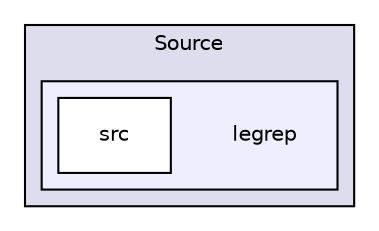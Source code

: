 digraph "/home/user/Documents/Source/legrep" {
  compound=true
  node [ fontsize="10", fontname="Helvetica"];
  edge [ labelfontsize="10", labelfontname="Helvetica"];
  subgraph clusterdir_05cdc4a3ed9ac64d2bc2fdd0b746c72b {
    graph [ bgcolor="#ddddee", pencolor="black", label="Source" fontname="Helvetica", fontsize="10", URL="dir_05cdc4a3ed9ac64d2bc2fdd0b746c72b.html"]
  subgraph clusterdir_b72e6d1fca7af7d8d5749287545974ea {
    graph [ bgcolor="#eeeeff", pencolor="black", label="" URL="dir_b72e6d1fca7af7d8d5749287545974ea.html"];
    dir_b72e6d1fca7af7d8d5749287545974ea [shape=plaintext label="legrep"];
    dir_83a054b23e5a680a16125c2aef745914 [shape=box label="src" color="black" fillcolor="white" style="filled" URL="dir_83a054b23e5a680a16125c2aef745914.html"];
  }
  }
}

